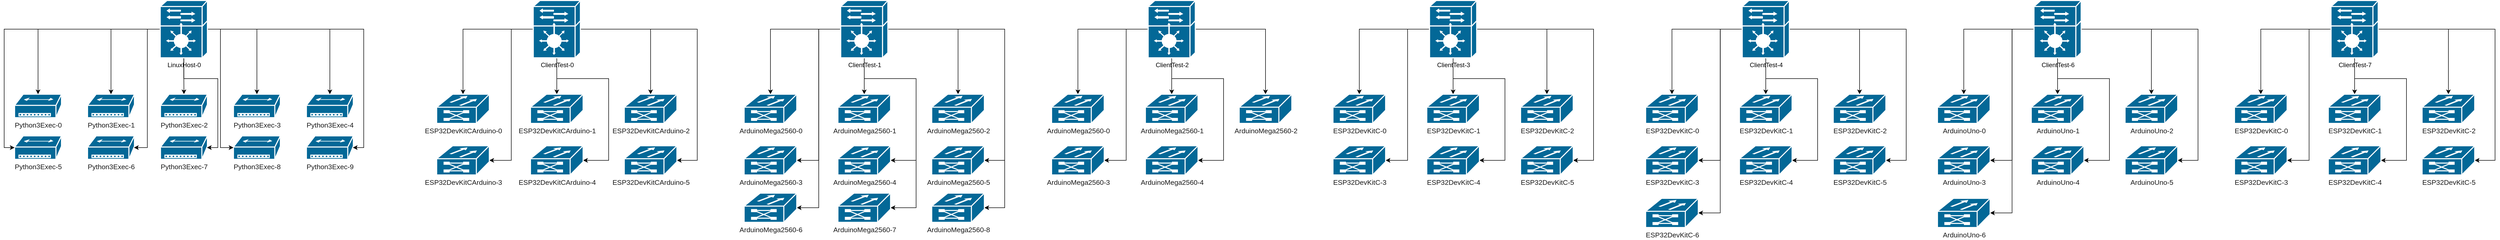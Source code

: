 <mxfile version="14.5.8" type="github">
  <diagram id="1W3HjO3jJwhMHzLndbBK">
    <mxGraphModel dx="1298" dy="713" grid="1" gridSize="10" guides="1" tooltips="1" connect="1" arrows="1" fold="1" page="1" pageScale="1" pageWidth="827" pageHeight="1169" math="0" shadow="0">
      <root>
        <mxCell id="0" />
        <mxCell id="1" parent="0" />
        <mxCell id="d2ImH5UCGWpv8bORTgFu-2" value="&lt;span style=&quot;color: rgb(25 , 25 , 25) ; font-size: 13.333px ; background-color: rgb(255 , 255 , 255)&quot;&gt;Python3Exec-0&lt;/span&gt;" style="shape=mxgraph.cisco.hubs_and_gateways.small_hub;html=1;pointerEvents=1;dashed=0;fillColor=#036897;strokeColor=#ffffff;strokeWidth=2;verticalLabelPosition=bottom;verticalAlign=top;align=center;outlineConnect=0;" vertex="1" parent="1">
          <mxGeometry x="60" y="430" width="90" height="45" as="geometry" />
        </mxCell>
        <mxCell id="d2ImH5UCGWpv8bORTgFu-3" value="&lt;span style=&quot;color: rgb(25 , 25 , 25) ; font-size: 13.333px ; background-color: rgb(255 , 255 , 255)&quot;&gt;Python3Exec-1&lt;/span&gt;" style="shape=mxgraph.cisco.hubs_and_gateways.small_hub;html=1;pointerEvents=1;dashed=0;fillColor=#036897;strokeColor=#ffffff;strokeWidth=2;verticalLabelPosition=bottom;verticalAlign=top;align=center;outlineConnect=0;" vertex="1" parent="1">
          <mxGeometry x="200" y="430" width="90" height="45" as="geometry" />
        </mxCell>
        <mxCell id="d2ImH5UCGWpv8bORTgFu-5" value="&lt;span style=&quot;color: rgb(25 , 25 , 25) ; font-size: 13.333px ; background-color: rgb(255 , 255 , 255)&quot;&gt;Python3Exec-3&lt;/span&gt;" style="shape=mxgraph.cisco.hubs_and_gateways.small_hub;html=1;pointerEvents=1;dashed=0;fillColor=#036897;strokeColor=#ffffff;strokeWidth=2;verticalLabelPosition=bottom;verticalAlign=top;align=center;outlineConnect=0;" vertex="1" parent="1">
          <mxGeometry x="480" y="430" width="90" height="45" as="geometry" />
        </mxCell>
        <mxCell id="d2ImH5UCGWpv8bORTgFu-6" value="&lt;span style=&quot;color: rgb(25 , 25 , 25) ; font-size: 13.333px ; background-color: rgb(255 , 255 , 255)&quot;&gt;Python3Exec-5&lt;/span&gt;" style="shape=mxgraph.cisco.hubs_and_gateways.small_hub;html=1;pointerEvents=1;dashed=0;fillColor=#036897;strokeColor=#ffffff;strokeWidth=2;verticalLabelPosition=bottom;verticalAlign=top;align=center;outlineConnect=0;" vertex="1" parent="1">
          <mxGeometry x="60" y="510" width="90" height="45" as="geometry" />
        </mxCell>
        <mxCell id="d2ImH5UCGWpv8bORTgFu-7" value="&lt;span style=&quot;color: rgb(25 , 25 , 25) ; font-size: 13.333px ; background-color: rgb(255 , 255 , 255)&quot;&gt;Python3Exec-6&lt;/span&gt;" style="shape=mxgraph.cisco.hubs_and_gateways.small_hub;html=1;pointerEvents=1;dashed=0;fillColor=#036897;strokeColor=#ffffff;strokeWidth=2;verticalLabelPosition=bottom;verticalAlign=top;align=center;outlineConnect=0;" vertex="1" parent="1">
          <mxGeometry x="200" y="510" width="90" height="45" as="geometry" />
        </mxCell>
        <mxCell id="d2ImH5UCGWpv8bORTgFu-8" value="&lt;span style=&quot;color: rgb(25 , 25 , 25) ; font-size: 13.333px ; background-color: rgb(255 , 255 , 255)&quot;&gt;Python3Exec-7&lt;/span&gt;" style="shape=mxgraph.cisco.hubs_and_gateways.small_hub;html=1;pointerEvents=1;dashed=0;fillColor=#036897;strokeColor=#ffffff;strokeWidth=2;verticalLabelPosition=bottom;verticalAlign=top;align=center;outlineConnect=0;" vertex="1" parent="1">
          <mxGeometry x="340" y="510" width="90" height="45" as="geometry" />
        </mxCell>
        <mxCell id="d2ImH5UCGWpv8bORTgFu-9" value="&lt;span style=&quot;color: rgb(25 , 25 , 25) ; font-size: 13.333px ; background-color: rgb(255 , 255 , 255)&quot;&gt;Python3Exec-8&lt;/span&gt;" style="shape=mxgraph.cisco.hubs_and_gateways.small_hub;html=1;pointerEvents=1;dashed=0;fillColor=#036897;strokeColor=#ffffff;strokeWidth=2;verticalLabelPosition=bottom;verticalAlign=top;align=center;outlineConnect=0;" vertex="1" parent="1">
          <mxGeometry x="480" y="510" width="90" height="45" as="geometry" />
        </mxCell>
        <mxCell id="d2ImH5UCGWpv8bORTgFu-10" value="&lt;span style=&quot;color: rgb(25 , 25 , 25) ; font-size: 13.333px ; background-color: rgb(255 , 255 , 255)&quot;&gt;Python3Exec-4&lt;/span&gt;" style="shape=mxgraph.cisco.hubs_and_gateways.small_hub;html=1;pointerEvents=1;dashed=0;fillColor=#036897;strokeColor=#ffffff;strokeWidth=2;verticalLabelPosition=bottom;verticalAlign=top;align=center;outlineConnect=0;" vertex="1" parent="1">
          <mxGeometry x="620" y="430" width="90" height="45" as="geometry" />
        </mxCell>
        <mxCell id="d2ImH5UCGWpv8bORTgFu-11" value="&lt;span style=&quot;color: rgb(25 , 25 , 25) ; font-size: 13.333px ; background-color: rgb(255 , 255 , 255)&quot;&gt;Python3Exec-9&lt;/span&gt;" style="shape=mxgraph.cisco.hubs_and_gateways.small_hub;html=1;pointerEvents=1;dashed=0;fillColor=#036897;strokeColor=#ffffff;strokeWidth=2;verticalLabelPosition=bottom;verticalAlign=top;align=center;outlineConnect=0;" vertex="1" parent="1">
          <mxGeometry x="620" y="510" width="90" height="45" as="geometry" />
        </mxCell>
        <mxCell id="d2ImH5UCGWpv8bORTgFu-14" style="edgeStyle=orthogonalEdgeStyle;rounded=0;orthogonalLoop=1;jettySize=auto;html=1;" edge="1" parent="1" source="d2ImH5UCGWpv8bORTgFu-12" target="d2ImH5UCGWpv8bORTgFu-5">
          <mxGeometry relative="1" as="geometry" />
        </mxCell>
        <mxCell id="d2ImH5UCGWpv8bORTgFu-15" style="edgeStyle=orthogonalEdgeStyle;rounded=0;orthogonalLoop=1;jettySize=auto;html=1;" edge="1" parent="1" source="d2ImH5UCGWpv8bORTgFu-12" target="d2ImH5UCGWpv8bORTgFu-10">
          <mxGeometry relative="1" as="geometry" />
        </mxCell>
        <mxCell id="d2ImH5UCGWpv8bORTgFu-16" style="edgeStyle=orthogonalEdgeStyle;rounded=0;orthogonalLoop=1;jettySize=auto;html=1;" edge="1" parent="1" source="d2ImH5UCGWpv8bORTgFu-12" target="d2ImH5UCGWpv8bORTgFu-3">
          <mxGeometry relative="1" as="geometry" />
        </mxCell>
        <mxCell id="d2ImH5UCGWpv8bORTgFu-17" style="edgeStyle=orthogonalEdgeStyle;rounded=0;orthogonalLoop=1;jettySize=auto;html=1;" edge="1" parent="1" source="d2ImH5UCGWpv8bORTgFu-12" target="d2ImH5UCGWpv8bORTgFu-2">
          <mxGeometry relative="1" as="geometry" />
        </mxCell>
        <mxCell id="d2ImH5UCGWpv8bORTgFu-24" style="edgeStyle=orthogonalEdgeStyle;rounded=0;orthogonalLoop=1;jettySize=auto;html=1;exitX=0;exitY=0.5;exitDx=0;exitDy=0;exitPerimeter=0;entryX=0;entryY=0.5;entryDx=0;entryDy=0;entryPerimeter=0;" edge="1" parent="1" source="d2ImH5UCGWpv8bORTgFu-12" target="d2ImH5UCGWpv8bORTgFu-6">
          <mxGeometry relative="1" as="geometry" />
        </mxCell>
        <mxCell id="d2ImH5UCGWpv8bORTgFu-27" style="edgeStyle=orthogonalEdgeStyle;rounded=0;orthogonalLoop=1;jettySize=auto;html=1;entryX=0.99;entryY=0.5;entryDx=0;entryDy=0;entryPerimeter=0;" edge="1" parent="1" source="d2ImH5UCGWpv8bORTgFu-12" target="d2ImH5UCGWpv8bORTgFu-11">
          <mxGeometry relative="1" as="geometry" />
        </mxCell>
        <mxCell id="d2ImH5UCGWpv8bORTgFu-28" style="edgeStyle=orthogonalEdgeStyle;rounded=0;orthogonalLoop=1;jettySize=auto;html=1;entryX=0.99;entryY=0.5;entryDx=0;entryDy=0;entryPerimeter=0;" edge="1" parent="1" source="d2ImH5UCGWpv8bORTgFu-12" target="d2ImH5UCGWpv8bORTgFu-7">
          <mxGeometry relative="1" as="geometry" />
        </mxCell>
        <mxCell id="d2ImH5UCGWpv8bORTgFu-31" style="edgeStyle=orthogonalEdgeStyle;rounded=0;orthogonalLoop=1;jettySize=auto;html=1;entryX=0;entryY=0.5;entryDx=0;entryDy=0;entryPerimeter=0;" edge="1" parent="1" source="d2ImH5UCGWpv8bORTgFu-12" target="d2ImH5UCGWpv8bORTgFu-9">
          <mxGeometry relative="1" as="geometry" />
        </mxCell>
        <mxCell id="d2ImH5UCGWpv8bORTgFu-65" style="edgeStyle=orthogonalEdgeStyle;rounded=0;orthogonalLoop=1;jettySize=auto;html=1;entryX=0.99;entryY=0.5;entryDx=0;entryDy=0;entryPerimeter=0;" edge="1" parent="1" source="d2ImH5UCGWpv8bORTgFu-12" target="d2ImH5UCGWpv8bORTgFu-8">
          <mxGeometry relative="1" as="geometry">
            <Array as="points">
              <mxPoint x="385" y="400" />
              <mxPoint x="450" y="400" />
              <mxPoint x="450" y="533" />
            </Array>
          </mxGeometry>
        </mxCell>
        <mxCell id="d2ImH5UCGWpv8bORTgFu-66" style="edgeStyle=orthogonalEdgeStyle;rounded=0;orthogonalLoop=1;jettySize=auto;html=1;entryX=0.5;entryY=0;entryDx=0;entryDy=0;entryPerimeter=0;" edge="1" parent="1" source="d2ImH5UCGWpv8bORTgFu-12" target="d2ImH5UCGWpv8bORTgFu-4">
          <mxGeometry relative="1" as="geometry" />
        </mxCell>
        <mxCell id="d2ImH5UCGWpv8bORTgFu-12" value="LinuxHost-0" style="shape=mxgraph.cisco.controllers_and_modules.service_module;html=1;pointerEvents=1;dashed=0;fillColor=#036897;strokeColor=#ffffff;strokeWidth=2;verticalLabelPosition=bottom;verticalAlign=top;align=center;outlineConnect=0;" vertex="1" parent="1">
          <mxGeometry x="339.5" y="250" width="90.5" height="110" as="geometry" />
        </mxCell>
        <mxCell id="d2ImH5UCGWpv8bORTgFu-4" value="&lt;span style=&quot;color: rgb(25 , 25 , 25) ; font-size: 13.333px ; background-color: rgb(255 , 255 , 255)&quot;&gt;Python3Exec-2&lt;/span&gt;" style="shape=mxgraph.cisco.hubs_and_gateways.small_hub;html=1;pointerEvents=1;dashed=0;fillColor=#036897;strokeColor=#ffffff;strokeWidth=2;verticalLabelPosition=bottom;verticalAlign=top;align=center;outlineConnect=0;" vertex="1" parent="1">
          <mxGeometry x="340" y="430" width="90" height="45" as="geometry" />
        </mxCell>
        <mxCell id="d2ImH5UCGWpv8bORTgFu-54" style="edgeStyle=orthogonalEdgeStyle;rounded=0;orthogonalLoop=1;jettySize=auto;html=1;" edge="1" parent="1" source="d2ImH5UCGWpv8bORTgFu-45" target="d2ImH5UCGWpv8bORTgFu-53">
          <mxGeometry relative="1" as="geometry" />
        </mxCell>
        <mxCell id="d2ImH5UCGWpv8bORTgFu-60" style="edgeStyle=orthogonalEdgeStyle;rounded=0;orthogonalLoop=1;jettySize=auto;html=1;exitX=0.5;exitY=1;exitDx=0;exitDy=0;exitPerimeter=0;entryX=0.5;entryY=0;entryDx=0;entryDy=0;entryPerimeter=0;" edge="1" parent="1" source="d2ImH5UCGWpv8bORTgFu-45" target="d2ImH5UCGWpv8bORTgFu-55">
          <mxGeometry relative="1" as="geometry" />
        </mxCell>
        <mxCell id="d2ImH5UCGWpv8bORTgFu-61" style="edgeStyle=orthogonalEdgeStyle;rounded=0;orthogonalLoop=1;jettySize=auto;html=1;exitX=1;exitY=0.5;exitDx=0;exitDy=0;exitPerimeter=0;" edge="1" parent="1" source="d2ImH5UCGWpv8bORTgFu-45" target="d2ImH5UCGWpv8bORTgFu-56">
          <mxGeometry relative="1" as="geometry" />
        </mxCell>
        <mxCell id="d2ImH5UCGWpv8bORTgFu-62" style="edgeStyle=orthogonalEdgeStyle;rounded=0;orthogonalLoop=1;jettySize=auto;html=1;exitX=0;exitY=0.5;exitDx=0;exitDy=0;exitPerimeter=0;entryX=1;entryY=0.5;entryDx=0;entryDy=0;entryPerimeter=0;" edge="1" parent="1" source="d2ImH5UCGWpv8bORTgFu-45" target="d2ImH5UCGWpv8bORTgFu-57">
          <mxGeometry relative="1" as="geometry" />
        </mxCell>
        <mxCell id="d2ImH5UCGWpv8bORTgFu-63" style="edgeStyle=orthogonalEdgeStyle;rounded=0;orthogonalLoop=1;jettySize=auto;html=1;exitX=0.5;exitY=1;exitDx=0;exitDy=0;exitPerimeter=0;entryX=1;entryY=0.5;entryDx=0;entryDy=0;entryPerimeter=0;" edge="1" parent="1" source="d2ImH5UCGWpv8bORTgFu-45" target="d2ImH5UCGWpv8bORTgFu-58">
          <mxGeometry relative="1" as="geometry">
            <Array as="points">
              <mxPoint x="1101" y="400" />
              <mxPoint x="1200" y="400" />
              <mxPoint x="1200" y="557" />
            </Array>
          </mxGeometry>
        </mxCell>
        <mxCell id="d2ImH5UCGWpv8bORTgFu-64" style="edgeStyle=orthogonalEdgeStyle;rounded=0;orthogonalLoop=1;jettySize=auto;html=1;entryX=1;entryY=0.5;entryDx=0;entryDy=0;entryPerimeter=0;" edge="1" parent="1" source="d2ImH5UCGWpv8bORTgFu-45" target="d2ImH5UCGWpv8bORTgFu-59">
          <mxGeometry relative="1" as="geometry">
            <Array as="points">
              <mxPoint x="1370" y="305" />
              <mxPoint x="1370" y="557" />
            </Array>
          </mxGeometry>
        </mxCell>
        <mxCell id="d2ImH5UCGWpv8bORTgFu-45" value="ClientTest-0" style="shape=mxgraph.cisco.controllers_and_modules.service_module;html=1;pointerEvents=1;dashed=0;fillColor=#036897;strokeColor=#ffffff;strokeWidth=2;verticalLabelPosition=bottom;verticalAlign=top;align=center;outlineConnect=0;" vertex="1" parent="1">
          <mxGeometry x="1055.25" y="250" width="90.5" height="110" as="geometry" />
        </mxCell>
        <mxCell id="d2ImH5UCGWpv8bORTgFu-53" value="&lt;meta charset=&quot;utf-8&quot;&gt;&lt;span style=&quot;color: rgb(25, 25, 25); font-family: helvetica; font-size: 13.333px; font-style: normal; font-weight: 400; letter-spacing: normal; text-align: center; text-indent: 0px; text-transform: none; word-spacing: 0px; background-color: rgb(255, 255, 255); display: inline; float: none;&quot;&gt;ESP32DevKitCArduino-0&lt;/span&gt;" style="shape=mxgraph.cisco.misc.iptc;html=1;pointerEvents=1;dashed=0;fillColor=#036897;strokeColor=#ffffff;strokeWidth=2;verticalLabelPosition=bottom;verticalAlign=top;align=center;outlineConnect=0;" vertex="1" parent="1">
          <mxGeometry x="870" y="430" width="101" height="56" as="geometry" />
        </mxCell>
        <mxCell id="d2ImH5UCGWpv8bORTgFu-55" value="&lt;span style=&quot;color: rgb(25 , 25 , 25) ; font-family: &amp;#34;helvetica&amp;#34; ; font-size: 13.333px ; font-style: normal ; font-weight: 400 ; letter-spacing: normal ; text-align: center ; text-indent: 0px ; text-transform: none ; word-spacing: 0px ; background-color: rgb(255 , 255 , 255) ; display: inline ; float: none&quot;&gt;ESP32DevKitCArduino-1&lt;/span&gt;" style="shape=mxgraph.cisco.misc.iptc;html=1;pointerEvents=1;dashed=0;fillColor=#036897;strokeColor=#ffffff;strokeWidth=2;verticalLabelPosition=bottom;verticalAlign=top;align=center;outlineConnect=0;" vertex="1" parent="1">
          <mxGeometry x="1050" y="430" width="101" height="56" as="geometry" />
        </mxCell>
        <mxCell id="d2ImH5UCGWpv8bORTgFu-56" value="&lt;span style=&quot;color: rgb(25 , 25 , 25) ; font-family: &amp;#34;helvetica&amp;#34; ; font-size: 13.333px ; font-style: normal ; font-weight: 400 ; letter-spacing: normal ; text-align: center ; text-indent: 0px ; text-transform: none ; word-spacing: 0px ; background-color: rgb(255 , 255 , 255) ; display: inline ; float: none&quot;&gt;ESP32DevKitCArduino-2&lt;/span&gt;" style="shape=mxgraph.cisco.misc.iptc;html=1;pointerEvents=1;dashed=0;fillColor=#036897;strokeColor=#ffffff;strokeWidth=2;verticalLabelPosition=bottom;verticalAlign=top;align=center;outlineConnect=0;" vertex="1" parent="1">
          <mxGeometry x="1230" y="430" width="101" height="56" as="geometry" />
        </mxCell>
        <mxCell id="d2ImH5UCGWpv8bORTgFu-57" value="&lt;span style=&quot;color: rgb(25 , 25 , 25) ; font-family: &amp;#34;helvetica&amp;#34; ; font-size: 13.333px ; font-style: normal ; font-weight: 400 ; letter-spacing: normal ; text-align: center ; text-indent: 0px ; text-transform: none ; word-spacing: 0px ; background-color: rgb(255 , 255 , 255) ; display: inline ; float: none&quot;&gt;ESP32DevKitCArduino-3&lt;br&gt;&lt;/span&gt;" style="shape=mxgraph.cisco.misc.iptc;html=1;pointerEvents=1;dashed=0;fillColor=#036897;strokeColor=#ffffff;strokeWidth=2;verticalLabelPosition=bottom;verticalAlign=top;align=center;outlineConnect=0;" vertex="1" parent="1">
          <mxGeometry x="870" y="529" width="101" height="56" as="geometry" />
        </mxCell>
        <mxCell id="d2ImH5UCGWpv8bORTgFu-58" value="&lt;span style=&quot;color: rgb(25 , 25 , 25) ; font-family: &amp;#34;helvetica&amp;#34; ; font-size: 13.333px ; font-style: normal ; font-weight: 400 ; letter-spacing: normal ; text-align: center ; text-indent: 0px ; text-transform: none ; word-spacing: 0px ; background-color: rgb(255 , 255 , 255) ; display: inline ; float: none&quot;&gt;ESP32DevKitCArduino-4&lt;br&gt;&lt;/span&gt;" style="shape=mxgraph.cisco.misc.iptc;html=1;pointerEvents=1;dashed=0;fillColor=#036897;strokeColor=#ffffff;strokeWidth=2;verticalLabelPosition=bottom;verticalAlign=top;align=center;outlineConnect=0;" vertex="1" parent="1">
          <mxGeometry x="1050" y="529" width="101" height="56" as="geometry" />
        </mxCell>
        <mxCell id="d2ImH5UCGWpv8bORTgFu-59" value="&lt;span style=&quot;color: rgb(25 , 25 , 25) ; font-family: &amp;#34;helvetica&amp;#34; ; font-size: 13.333px ; font-style: normal ; font-weight: 400 ; letter-spacing: normal ; text-align: center ; text-indent: 0px ; text-transform: none ; word-spacing: 0px ; background-color: rgb(255 , 255 , 255) ; display: inline ; float: none&quot;&gt;ESP32DevKitCArduino-5&lt;br&gt;&lt;/span&gt;" style="shape=mxgraph.cisco.misc.iptc;html=1;pointerEvents=1;dashed=0;fillColor=#036897;strokeColor=#ffffff;strokeWidth=2;verticalLabelPosition=bottom;verticalAlign=top;align=center;outlineConnect=0;" vertex="1" parent="1">
          <mxGeometry x="1230" y="529" width="101" height="56" as="geometry" />
        </mxCell>
        <mxCell id="d2ImH5UCGWpv8bORTgFu-80" style="edgeStyle=orthogonalEdgeStyle;rounded=0;orthogonalLoop=1;jettySize=auto;html=1;" edge="1" parent="1" source="d2ImH5UCGWpv8bORTgFu-86" target="d2ImH5UCGWpv8bORTgFu-87">
          <mxGeometry relative="1" as="geometry" />
        </mxCell>
        <mxCell id="d2ImH5UCGWpv8bORTgFu-81" style="edgeStyle=orthogonalEdgeStyle;rounded=0;orthogonalLoop=1;jettySize=auto;html=1;exitX=0.5;exitY=1;exitDx=0;exitDy=0;exitPerimeter=0;entryX=0.5;entryY=0;entryDx=0;entryDy=0;entryPerimeter=0;" edge="1" parent="1" source="d2ImH5UCGWpv8bORTgFu-86" target="d2ImH5UCGWpv8bORTgFu-88">
          <mxGeometry relative="1" as="geometry" />
        </mxCell>
        <mxCell id="d2ImH5UCGWpv8bORTgFu-82" style="edgeStyle=orthogonalEdgeStyle;rounded=0;orthogonalLoop=1;jettySize=auto;html=1;exitX=1;exitY=0.5;exitDx=0;exitDy=0;exitPerimeter=0;" edge="1" parent="1" source="d2ImH5UCGWpv8bORTgFu-86" target="d2ImH5UCGWpv8bORTgFu-89">
          <mxGeometry relative="1" as="geometry" />
        </mxCell>
        <mxCell id="d2ImH5UCGWpv8bORTgFu-83" style="edgeStyle=orthogonalEdgeStyle;rounded=0;orthogonalLoop=1;jettySize=auto;html=1;exitX=0;exitY=0.5;exitDx=0;exitDy=0;exitPerimeter=0;entryX=1;entryY=0.5;entryDx=0;entryDy=0;entryPerimeter=0;" edge="1" parent="1" source="d2ImH5UCGWpv8bORTgFu-86" target="d2ImH5UCGWpv8bORTgFu-90">
          <mxGeometry relative="1" as="geometry" />
        </mxCell>
        <mxCell id="d2ImH5UCGWpv8bORTgFu-84" style="edgeStyle=orthogonalEdgeStyle;rounded=0;orthogonalLoop=1;jettySize=auto;html=1;exitX=0.5;exitY=1;exitDx=0;exitDy=0;exitPerimeter=0;entryX=1;entryY=0.5;entryDx=0;entryDy=0;entryPerimeter=0;" edge="1" parent="1" source="d2ImH5UCGWpv8bORTgFu-86" target="d2ImH5UCGWpv8bORTgFu-91">
          <mxGeometry relative="1" as="geometry">
            <Array as="points">
              <mxPoint x="1691" y="400" />
              <mxPoint x="1790" y="400" />
              <mxPoint x="1790" y="557" />
            </Array>
          </mxGeometry>
        </mxCell>
        <mxCell id="d2ImH5UCGWpv8bORTgFu-85" style="edgeStyle=orthogonalEdgeStyle;rounded=0;orthogonalLoop=1;jettySize=auto;html=1;entryX=1;entryY=0.5;entryDx=0;entryDy=0;entryPerimeter=0;" edge="1" parent="1" source="d2ImH5UCGWpv8bORTgFu-86" target="d2ImH5UCGWpv8bORTgFu-92">
          <mxGeometry relative="1" as="geometry">
            <Array as="points">
              <mxPoint x="1960" y="305" />
              <mxPoint x="1960" y="557" />
            </Array>
          </mxGeometry>
        </mxCell>
        <mxCell id="d2ImH5UCGWpv8bORTgFu-97" style="edgeStyle=orthogonalEdgeStyle;rounded=0;orthogonalLoop=1;jettySize=auto;html=1;entryX=1;entryY=0.5;entryDx=0;entryDy=0;entryPerimeter=0;" edge="1" parent="1" source="d2ImH5UCGWpv8bORTgFu-86" target="d2ImH5UCGWpv8bORTgFu-96">
          <mxGeometry relative="1" as="geometry">
            <Array as="points">
              <mxPoint x="1960" y="305" />
              <mxPoint x="1960" y="648" />
            </Array>
          </mxGeometry>
        </mxCell>
        <mxCell id="d2ImH5UCGWpv8bORTgFu-98" style="edgeStyle=orthogonalEdgeStyle;rounded=0;orthogonalLoop=1;jettySize=auto;html=1;entryX=1;entryY=0.5;entryDx=0;entryDy=0;entryPerimeter=0;" edge="1" parent="1" source="d2ImH5UCGWpv8bORTgFu-86" target="d2ImH5UCGWpv8bORTgFu-94">
          <mxGeometry relative="1" as="geometry" />
        </mxCell>
        <mxCell id="d2ImH5UCGWpv8bORTgFu-100" style="edgeStyle=orthogonalEdgeStyle;rounded=0;orthogonalLoop=1;jettySize=auto;html=1;entryX=1;entryY=0.5;entryDx=0;entryDy=0;entryPerimeter=0;" edge="1" parent="1" source="d2ImH5UCGWpv8bORTgFu-86" target="d2ImH5UCGWpv8bORTgFu-95">
          <mxGeometry relative="1" as="geometry">
            <Array as="points">
              <mxPoint x="1691" y="400" />
              <mxPoint x="1790" y="400" />
              <mxPoint x="1790" y="648" />
            </Array>
          </mxGeometry>
        </mxCell>
        <mxCell id="d2ImH5UCGWpv8bORTgFu-86" value="ClientTest-1" style="shape=mxgraph.cisco.controllers_and_modules.service_module;html=1;pointerEvents=1;dashed=0;fillColor=#036897;strokeColor=#ffffff;strokeWidth=2;verticalLabelPosition=bottom;verticalAlign=top;align=center;outlineConnect=0;" vertex="1" parent="1">
          <mxGeometry x="1645.25" y="250" width="90.5" height="110" as="geometry" />
        </mxCell>
        <mxCell id="d2ImH5UCGWpv8bORTgFu-87" value="&lt;span style=&quot;color: rgb(25 , 25 , 25) ; font-size: 13.333px ; background-color: rgb(255 , 255 , 255)&quot;&gt;ArduinoMega2560-0&lt;/span&gt;" style="shape=mxgraph.cisco.misc.iptc;html=1;pointerEvents=1;dashed=0;fillColor=#036897;strokeColor=#ffffff;strokeWidth=2;verticalLabelPosition=bottom;verticalAlign=top;align=center;outlineConnect=0;" vertex="1" parent="1">
          <mxGeometry x="1460" y="430" width="101" height="56" as="geometry" />
        </mxCell>
        <mxCell id="d2ImH5UCGWpv8bORTgFu-88" value="&lt;span style=&quot;color: rgb(25 , 25 , 25) ; font-size: 13.333px ; background-color: rgb(255 , 255 , 255)&quot;&gt;ArduinoMega2560-1&lt;/span&gt;" style="shape=mxgraph.cisco.misc.iptc;html=1;pointerEvents=1;dashed=0;fillColor=#036897;strokeColor=#ffffff;strokeWidth=2;verticalLabelPosition=bottom;verticalAlign=top;align=center;outlineConnect=0;" vertex="1" parent="1">
          <mxGeometry x="1640" y="430" width="101" height="56" as="geometry" />
        </mxCell>
        <mxCell id="d2ImH5UCGWpv8bORTgFu-89" value="&lt;span style=&quot;color: rgb(25 , 25 , 25) ; font-size: 13.333px ; background-color: rgb(255 , 255 , 255)&quot;&gt;ArduinoMega2560-2&lt;/span&gt;" style="shape=mxgraph.cisco.misc.iptc;html=1;pointerEvents=1;dashed=0;fillColor=#036897;strokeColor=#ffffff;strokeWidth=2;verticalLabelPosition=bottom;verticalAlign=top;align=center;outlineConnect=0;" vertex="1" parent="1">
          <mxGeometry x="1820" y="430" width="101" height="56" as="geometry" />
        </mxCell>
        <mxCell id="d2ImH5UCGWpv8bORTgFu-90" value="&lt;span style=&quot;color: rgb(25 , 25 , 25) ; font-family: &amp;#34;helvetica&amp;#34; ; font-size: 13.333px ; font-style: normal ; font-weight: 400 ; letter-spacing: normal ; text-align: center ; text-indent: 0px ; text-transform: none ; word-spacing: 0px ; background-color: rgb(255 , 255 , 255) ; display: inline ; float: none&quot;&gt;&lt;span style=&quot;font-size: 13.333px&quot;&gt;ArduinoMega2560-3&lt;/span&gt;&lt;br&gt;&lt;/span&gt;" style="shape=mxgraph.cisco.misc.iptc;html=1;pointerEvents=1;dashed=0;fillColor=#036897;strokeColor=#ffffff;strokeWidth=2;verticalLabelPosition=bottom;verticalAlign=top;align=center;outlineConnect=0;" vertex="1" parent="1">
          <mxGeometry x="1460" y="529" width="101" height="56" as="geometry" />
        </mxCell>
        <mxCell id="d2ImH5UCGWpv8bORTgFu-91" value="&lt;span style=&quot;color: rgb(25 , 25 , 25) ; font-family: &amp;#34;helvetica&amp;#34; ; font-size: 13.333px ; font-style: normal ; font-weight: 400 ; letter-spacing: normal ; text-align: center ; text-indent: 0px ; text-transform: none ; word-spacing: 0px ; background-color: rgb(255 , 255 , 255) ; display: inline ; float: none&quot;&gt;&lt;span style=&quot;font-size: 13.333px&quot;&gt;ArduinoMega2560-4&lt;/span&gt;&lt;br&gt;&lt;/span&gt;" style="shape=mxgraph.cisco.misc.iptc;html=1;pointerEvents=1;dashed=0;fillColor=#036897;strokeColor=#ffffff;strokeWidth=2;verticalLabelPosition=bottom;verticalAlign=top;align=center;outlineConnect=0;" vertex="1" parent="1">
          <mxGeometry x="1640" y="529" width="101" height="56" as="geometry" />
        </mxCell>
        <mxCell id="d2ImH5UCGWpv8bORTgFu-92" value="&lt;span style=&quot;color: rgb(25 , 25 , 25) ; font-family: &amp;#34;helvetica&amp;#34; ; font-size: 13.333px ; font-style: normal ; font-weight: 400 ; letter-spacing: normal ; text-align: center ; text-indent: 0px ; text-transform: none ; word-spacing: 0px ; background-color: rgb(255 , 255 , 255) ; display: inline ; float: none&quot;&gt;&lt;span style=&quot;font-size: 13.333px&quot;&gt;ArduinoMega2560-5&lt;/span&gt;&lt;br&gt;&lt;/span&gt;" style="shape=mxgraph.cisco.misc.iptc;html=1;pointerEvents=1;dashed=0;fillColor=#036897;strokeColor=#ffffff;strokeWidth=2;verticalLabelPosition=bottom;verticalAlign=top;align=center;outlineConnect=0;" vertex="1" parent="1">
          <mxGeometry x="1820" y="529" width="101" height="56" as="geometry" />
        </mxCell>
        <mxCell id="d2ImH5UCGWpv8bORTgFu-94" value="&lt;span style=&quot;color: rgb(25 , 25 , 25) ; font-family: &amp;#34;helvetica&amp;#34; ; font-size: 13.333px ; font-style: normal ; font-weight: 400 ; letter-spacing: normal ; text-align: center ; text-indent: 0px ; text-transform: none ; word-spacing: 0px ; background-color: rgb(255 , 255 , 255) ; display: inline ; float: none&quot;&gt;&lt;span style=&quot;font-size: 13.333px&quot;&gt;ArduinoMega2560-6&lt;/span&gt;&lt;br&gt;&lt;/span&gt;" style="shape=mxgraph.cisco.misc.iptc;html=1;pointerEvents=1;dashed=0;fillColor=#036897;strokeColor=#ffffff;strokeWidth=2;verticalLabelPosition=bottom;verticalAlign=top;align=center;outlineConnect=0;" vertex="1" parent="1">
          <mxGeometry x="1460" y="620" width="101" height="56" as="geometry" />
        </mxCell>
        <mxCell id="d2ImH5UCGWpv8bORTgFu-95" value="&lt;span style=&quot;color: rgb(25 , 25 , 25) ; font-family: &amp;#34;helvetica&amp;#34; ; font-size: 13.333px ; font-style: normal ; font-weight: 400 ; letter-spacing: normal ; text-align: center ; text-indent: 0px ; text-transform: none ; word-spacing: 0px ; background-color: rgb(255 , 255 , 255) ; display: inline ; float: none&quot;&gt;&lt;span style=&quot;font-size: 13.333px&quot;&gt;ArduinoMega2560-7&lt;/span&gt;&lt;br&gt;&lt;/span&gt;" style="shape=mxgraph.cisco.misc.iptc;html=1;pointerEvents=1;dashed=0;fillColor=#036897;strokeColor=#ffffff;strokeWidth=2;verticalLabelPosition=bottom;verticalAlign=top;align=center;outlineConnect=0;" vertex="1" parent="1">
          <mxGeometry x="1640" y="620" width="101" height="56" as="geometry" />
        </mxCell>
        <mxCell id="d2ImH5UCGWpv8bORTgFu-96" value="&lt;span style=&quot;color: rgb(25 , 25 , 25) ; font-family: &amp;#34;helvetica&amp;#34; ; font-size: 13.333px ; font-style: normal ; font-weight: 400 ; letter-spacing: normal ; text-align: center ; text-indent: 0px ; text-transform: none ; word-spacing: 0px ; background-color: rgb(255 , 255 , 255) ; display: inline ; float: none&quot;&gt;&lt;span style=&quot;font-size: 13.333px&quot;&gt;ArduinoMega2560-8&lt;/span&gt;&lt;br&gt;&lt;/span&gt;" style="shape=mxgraph.cisco.misc.iptc;html=1;pointerEvents=1;dashed=0;fillColor=#036897;strokeColor=#ffffff;strokeWidth=2;verticalLabelPosition=bottom;verticalAlign=top;align=center;outlineConnect=0;" vertex="1" parent="1">
          <mxGeometry x="1820" y="620" width="101" height="56" as="geometry" />
        </mxCell>
        <mxCell id="d2ImH5UCGWpv8bORTgFu-101" style="edgeStyle=orthogonalEdgeStyle;rounded=0;orthogonalLoop=1;jettySize=auto;html=1;" edge="1" parent="1" source="d2ImH5UCGWpv8bORTgFu-110" target="d2ImH5UCGWpv8bORTgFu-111">
          <mxGeometry relative="1" as="geometry" />
        </mxCell>
        <mxCell id="d2ImH5UCGWpv8bORTgFu-102" style="edgeStyle=orthogonalEdgeStyle;rounded=0;orthogonalLoop=1;jettySize=auto;html=1;exitX=0.5;exitY=1;exitDx=0;exitDy=0;exitPerimeter=0;entryX=0.5;entryY=0;entryDx=0;entryDy=0;entryPerimeter=0;" edge="1" parent="1" source="d2ImH5UCGWpv8bORTgFu-110" target="d2ImH5UCGWpv8bORTgFu-112">
          <mxGeometry relative="1" as="geometry" />
        </mxCell>
        <mxCell id="d2ImH5UCGWpv8bORTgFu-103" style="edgeStyle=orthogonalEdgeStyle;rounded=0;orthogonalLoop=1;jettySize=auto;html=1;exitX=1;exitY=0.5;exitDx=0;exitDy=0;exitPerimeter=0;" edge="1" parent="1" source="d2ImH5UCGWpv8bORTgFu-110" target="d2ImH5UCGWpv8bORTgFu-113">
          <mxGeometry relative="1" as="geometry" />
        </mxCell>
        <mxCell id="d2ImH5UCGWpv8bORTgFu-104" style="edgeStyle=orthogonalEdgeStyle;rounded=0;orthogonalLoop=1;jettySize=auto;html=1;exitX=0;exitY=0.5;exitDx=0;exitDy=0;exitPerimeter=0;entryX=1;entryY=0.5;entryDx=0;entryDy=0;entryPerimeter=0;" edge="1" parent="1" source="d2ImH5UCGWpv8bORTgFu-110" target="d2ImH5UCGWpv8bORTgFu-114">
          <mxGeometry relative="1" as="geometry" />
        </mxCell>
        <mxCell id="d2ImH5UCGWpv8bORTgFu-105" style="edgeStyle=orthogonalEdgeStyle;rounded=0;orthogonalLoop=1;jettySize=auto;html=1;exitX=0.5;exitY=1;exitDx=0;exitDy=0;exitPerimeter=0;entryX=1;entryY=0.5;entryDx=0;entryDy=0;entryPerimeter=0;" edge="1" parent="1" source="d2ImH5UCGWpv8bORTgFu-110" target="d2ImH5UCGWpv8bORTgFu-115">
          <mxGeometry relative="1" as="geometry">
            <Array as="points">
              <mxPoint x="2281" y="400" />
              <mxPoint x="2380" y="400" />
              <mxPoint x="2380" y="557" />
            </Array>
          </mxGeometry>
        </mxCell>
        <mxCell id="d2ImH5UCGWpv8bORTgFu-110" value="ClientTest-2" style="shape=mxgraph.cisco.controllers_and_modules.service_module;html=1;pointerEvents=1;dashed=0;fillColor=#036897;strokeColor=#ffffff;strokeWidth=2;verticalLabelPosition=bottom;verticalAlign=top;align=center;outlineConnect=0;" vertex="1" parent="1">
          <mxGeometry x="2235.25" y="250" width="90.5" height="110" as="geometry" />
        </mxCell>
        <mxCell id="d2ImH5UCGWpv8bORTgFu-111" value="&lt;span style=&quot;color: rgb(25 , 25 , 25) ; font-size: 13.333px ; background-color: rgb(255 , 255 , 255)&quot;&gt;ArduinoMega2560-0&lt;/span&gt;" style="shape=mxgraph.cisco.misc.iptc;html=1;pointerEvents=1;dashed=0;fillColor=#036897;strokeColor=#ffffff;strokeWidth=2;verticalLabelPosition=bottom;verticalAlign=top;align=center;outlineConnect=0;" vertex="1" parent="1">
          <mxGeometry x="2050" y="430" width="101" height="56" as="geometry" />
        </mxCell>
        <mxCell id="d2ImH5UCGWpv8bORTgFu-112" value="&lt;span style=&quot;color: rgb(25 , 25 , 25) ; font-size: 13.333px ; background-color: rgb(255 , 255 , 255)&quot;&gt;ArduinoMega2560-1&lt;/span&gt;" style="shape=mxgraph.cisco.misc.iptc;html=1;pointerEvents=1;dashed=0;fillColor=#036897;strokeColor=#ffffff;strokeWidth=2;verticalLabelPosition=bottom;verticalAlign=top;align=center;outlineConnect=0;" vertex="1" parent="1">
          <mxGeometry x="2230" y="430" width="101" height="56" as="geometry" />
        </mxCell>
        <mxCell id="d2ImH5UCGWpv8bORTgFu-113" value="&lt;span style=&quot;color: rgb(25 , 25 , 25) ; font-size: 13.333px ; background-color: rgb(255 , 255 , 255)&quot;&gt;ArduinoMega2560-2&lt;/span&gt;" style="shape=mxgraph.cisco.misc.iptc;html=1;pointerEvents=1;dashed=0;fillColor=#036897;strokeColor=#ffffff;strokeWidth=2;verticalLabelPosition=bottom;verticalAlign=top;align=center;outlineConnect=0;" vertex="1" parent="1">
          <mxGeometry x="2410" y="430" width="101" height="56" as="geometry" />
        </mxCell>
        <mxCell id="d2ImH5UCGWpv8bORTgFu-114" value="&lt;span style=&quot;color: rgb(25 , 25 , 25) ; font-family: &amp;#34;helvetica&amp;#34; ; font-size: 13.333px ; font-style: normal ; font-weight: 400 ; letter-spacing: normal ; text-align: center ; text-indent: 0px ; text-transform: none ; word-spacing: 0px ; background-color: rgb(255 , 255 , 255) ; display: inline ; float: none&quot;&gt;&lt;span style=&quot;font-size: 13.333px&quot;&gt;ArduinoMega2560-3&lt;/span&gt;&lt;br&gt;&lt;/span&gt;" style="shape=mxgraph.cisco.misc.iptc;html=1;pointerEvents=1;dashed=0;fillColor=#036897;strokeColor=#ffffff;strokeWidth=2;verticalLabelPosition=bottom;verticalAlign=top;align=center;outlineConnect=0;" vertex="1" parent="1">
          <mxGeometry x="2050" y="529" width="101" height="56" as="geometry" />
        </mxCell>
        <mxCell id="d2ImH5UCGWpv8bORTgFu-115" value="&lt;span style=&quot;color: rgb(25 , 25 , 25) ; font-family: &amp;#34;helvetica&amp;#34; ; font-size: 13.333px ; font-style: normal ; font-weight: 400 ; letter-spacing: normal ; text-align: center ; text-indent: 0px ; text-transform: none ; word-spacing: 0px ; background-color: rgb(255 , 255 , 255) ; display: inline ; float: none&quot;&gt;&lt;span style=&quot;font-size: 13.333px&quot;&gt;ArduinoMega2560-4&lt;/span&gt;&lt;br&gt;&lt;/span&gt;" style="shape=mxgraph.cisco.misc.iptc;html=1;pointerEvents=1;dashed=0;fillColor=#036897;strokeColor=#ffffff;strokeWidth=2;verticalLabelPosition=bottom;verticalAlign=top;align=center;outlineConnect=0;" vertex="1" parent="1">
          <mxGeometry x="2230" y="529" width="101" height="56" as="geometry" />
        </mxCell>
        <mxCell id="d2ImH5UCGWpv8bORTgFu-120" style="edgeStyle=orthogonalEdgeStyle;rounded=0;orthogonalLoop=1;jettySize=auto;html=1;" edge="1" parent="1" source="d2ImH5UCGWpv8bORTgFu-126" target="d2ImH5UCGWpv8bORTgFu-127">
          <mxGeometry relative="1" as="geometry" />
        </mxCell>
        <mxCell id="d2ImH5UCGWpv8bORTgFu-121" style="edgeStyle=orthogonalEdgeStyle;rounded=0;orthogonalLoop=1;jettySize=auto;html=1;exitX=0.5;exitY=1;exitDx=0;exitDy=0;exitPerimeter=0;entryX=0.5;entryY=0;entryDx=0;entryDy=0;entryPerimeter=0;" edge="1" parent="1" source="d2ImH5UCGWpv8bORTgFu-126" target="d2ImH5UCGWpv8bORTgFu-128">
          <mxGeometry relative="1" as="geometry" />
        </mxCell>
        <mxCell id="d2ImH5UCGWpv8bORTgFu-122" style="edgeStyle=orthogonalEdgeStyle;rounded=0;orthogonalLoop=1;jettySize=auto;html=1;exitX=1;exitY=0.5;exitDx=0;exitDy=0;exitPerimeter=0;" edge="1" parent="1" source="d2ImH5UCGWpv8bORTgFu-126" target="d2ImH5UCGWpv8bORTgFu-129">
          <mxGeometry relative="1" as="geometry" />
        </mxCell>
        <mxCell id="d2ImH5UCGWpv8bORTgFu-123" style="edgeStyle=orthogonalEdgeStyle;rounded=0;orthogonalLoop=1;jettySize=auto;html=1;exitX=0;exitY=0.5;exitDx=0;exitDy=0;exitPerimeter=0;entryX=1;entryY=0.5;entryDx=0;entryDy=0;entryPerimeter=0;" edge="1" parent="1" source="d2ImH5UCGWpv8bORTgFu-126" target="d2ImH5UCGWpv8bORTgFu-130">
          <mxGeometry relative="1" as="geometry" />
        </mxCell>
        <mxCell id="d2ImH5UCGWpv8bORTgFu-124" style="edgeStyle=orthogonalEdgeStyle;rounded=0;orthogonalLoop=1;jettySize=auto;html=1;exitX=0.5;exitY=1;exitDx=0;exitDy=0;exitPerimeter=0;entryX=1;entryY=0.5;entryDx=0;entryDy=0;entryPerimeter=0;" edge="1" parent="1" source="d2ImH5UCGWpv8bORTgFu-126" target="d2ImH5UCGWpv8bORTgFu-131">
          <mxGeometry relative="1" as="geometry">
            <Array as="points">
              <mxPoint x="2821" y="400" />
              <mxPoint x="2920" y="400" />
              <mxPoint x="2920" y="557" />
            </Array>
          </mxGeometry>
        </mxCell>
        <mxCell id="d2ImH5UCGWpv8bORTgFu-125" style="edgeStyle=orthogonalEdgeStyle;rounded=0;orthogonalLoop=1;jettySize=auto;html=1;entryX=1;entryY=0.5;entryDx=0;entryDy=0;entryPerimeter=0;" edge="1" parent="1" source="d2ImH5UCGWpv8bORTgFu-126" target="d2ImH5UCGWpv8bORTgFu-132">
          <mxGeometry relative="1" as="geometry">
            <Array as="points">
              <mxPoint x="3090" y="305" />
              <mxPoint x="3090" y="557" />
            </Array>
          </mxGeometry>
        </mxCell>
        <mxCell id="d2ImH5UCGWpv8bORTgFu-126" value="ClientTest-3" style="shape=mxgraph.cisco.controllers_and_modules.service_module;html=1;pointerEvents=1;dashed=0;fillColor=#036897;strokeColor=#ffffff;strokeWidth=2;verticalLabelPosition=bottom;verticalAlign=top;align=center;outlineConnect=0;" vertex="1" parent="1">
          <mxGeometry x="2775.25" y="250" width="90.5" height="110" as="geometry" />
        </mxCell>
        <mxCell id="d2ImH5UCGWpv8bORTgFu-127" value="&lt;span style=&quot;color: rgb(25 , 25 , 25) ; font-family: &amp;#34;helvetica&amp;#34; ; font-size: 13.333px ; font-style: normal ; font-weight: 400 ; letter-spacing: normal ; text-align: center ; text-indent: 0px ; text-transform: none ; word-spacing: 0px ; background-color: rgb(255 , 255 , 255) ; display: inline ; float: none&quot;&gt;ESP32DevKitC-0&lt;/span&gt;" style="shape=mxgraph.cisco.misc.iptc;html=1;pointerEvents=1;dashed=0;fillColor=#036897;strokeColor=#ffffff;strokeWidth=2;verticalLabelPosition=bottom;verticalAlign=top;align=center;outlineConnect=0;" vertex="1" parent="1">
          <mxGeometry x="2590" y="430" width="101" height="56" as="geometry" />
        </mxCell>
        <mxCell id="d2ImH5UCGWpv8bORTgFu-128" value="&lt;span style=&quot;color: rgb(25 , 25 , 25) ; font-family: &amp;#34;helvetica&amp;#34; ; font-size: 13.333px ; background-color: rgb(255 , 255 , 255)&quot;&gt;ESP32DevKitC-1&lt;/span&gt;" style="shape=mxgraph.cisco.misc.iptc;html=1;pointerEvents=1;dashed=0;fillColor=#036897;strokeColor=#ffffff;strokeWidth=2;verticalLabelPosition=bottom;verticalAlign=top;align=center;outlineConnect=0;" vertex="1" parent="1">
          <mxGeometry x="2770" y="430" width="101" height="56" as="geometry" />
        </mxCell>
        <mxCell id="d2ImH5UCGWpv8bORTgFu-129" value="&lt;span style=&quot;color: rgb(25 , 25 , 25) ; font-family: &amp;#34;helvetica&amp;#34; ; font-size: 13.333px ; font-style: normal ; font-weight: 400 ; letter-spacing: normal ; text-align: center ; text-indent: 0px ; text-transform: none ; word-spacing: 0px ; background-color: rgb(255 , 255 , 255) ; display: inline ; float: none&quot;&gt;ESP32DevKitC-2&lt;/span&gt;" style="shape=mxgraph.cisco.misc.iptc;html=1;pointerEvents=1;dashed=0;fillColor=#036897;strokeColor=#ffffff;strokeWidth=2;verticalLabelPosition=bottom;verticalAlign=top;align=center;outlineConnect=0;" vertex="1" parent="1">
          <mxGeometry x="2950" y="430" width="101" height="56" as="geometry" />
        </mxCell>
        <mxCell id="d2ImH5UCGWpv8bORTgFu-130" value="&lt;span style=&quot;color: rgb(25 , 25 , 25) ; font-family: &amp;#34;helvetica&amp;#34; ; font-size: 13.333px ; font-style: normal ; font-weight: 400 ; letter-spacing: normal ; text-align: center ; text-indent: 0px ; text-transform: none ; word-spacing: 0px ; background-color: rgb(255 , 255 , 255) ; display: inline ; float: none&quot;&gt;ESP32DevKitC-3&lt;br&gt;&lt;/span&gt;" style="shape=mxgraph.cisco.misc.iptc;html=1;pointerEvents=1;dashed=0;fillColor=#036897;strokeColor=#ffffff;strokeWidth=2;verticalLabelPosition=bottom;verticalAlign=top;align=center;outlineConnect=0;" vertex="1" parent="1">
          <mxGeometry x="2590" y="529" width="101" height="56" as="geometry" />
        </mxCell>
        <mxCell id="d2ImH5UCGWpv8bORTgFu-131" value="&lt;span style=&quot;color: rgb(25 , 25 , 25) ; font-family: &amp;#34;helvetica&amp;#34; ; font-size: 13.333px ; font-style: normal ; font-weight: 400 ; letter-spacing: normal ; text-align: center ; text-indent: 0px ; text-transform: none ; word-spacing: 0px ; background-color: rgb(255 , 255 , 255) ; display: inline ; float: none&quot;&gt;ESP32DevKitC-4&lt;br&gt;&lt;/span&gt;" style="shape=mxgraph.cisco.misc.iptc;html=1;pointerEvents=1;dashed=0;fillColor=#036897;strokeColor=#ffffff;strokeWidth=2;verticalLabelPosition=bottom;verticalAlign=top;align=center;outlineConnect=0;" vertex="1" parent="1">
          <mxGeometry x="2770" y="529" width="101" height="56" as="geometry" />
        </mxCell>
        <mxCell id="d2ImH5UCGWpv8bORTgFu-132" value="&lt;span style=&quot;color: rgb(25 , 25 , 25) ; font-family: &amp;#34;helvetica&amp;#34; ; font-size: 13.333px ; font-style: normal ; font-weight: 400 ; letter-spacing: normal ; text-align: center ; text-indent: 0px ; text-transform: none ; word-spacing: 0px ; background-color: rgb(255 , 255 , 255) ; display: inline ; float: none&quot;&gt;ESP32DevKitC-5&lt;br&gt;&lt;/span&gt;" style="shape=mxgraph.cisco.misc.iptc;html=1;pointerEvents=1;dashed=0;fillColor=#036897;strokeColor=#ffffff;strokeWidth=2;verticalLabelPosition=bottom;verticalAlign=top;align=center;outlineConnect=0;" vertex="1" parent="1">
          <mxGeometry x="2950" y="529" width="101" height="56" as="geometry" />
        </mxCell>
        <mxCell id="d2ImH5UCGWpv8bORTgFu-133" style="edgeStyle=orthogonalEdgeStyle;rounded=0;orthogonalLoop=1;jettySize=auto;html=1;" edge="1" parent="1" source="d2ImH5UCGWpv8bORTgFu-139" target="d2ImH5UCGWpv8bORTgFu-140">
          <mxGeometry relative="1" as="geometry" />
        </mxCell>
        <mxCell id="d2ImH5UCGWpv8bORTgFu-134" style="edgeStyle=orthogonalEdgeStyle;rounded=0;orthogonalLoop=1;jettySize=auto;html=1;exitX=0.5;exitY=1;exitDx=0;exitDy=0;exitPerimeter=0;entryX=0.5;entryY=0;entryDx=0;entryDy=0;entryPerimeter=0;" edge="1" parent="1" source="d2ImH5UCGWpv8bORTgFu-139" target="d2ImH5UCGWpv8bORTgFu-141">
          <mxGeometry relative="1" as="geometry" />
        </mxCell>
        <mxCell id="d2ImH5UCGWpv8bORTgFu-135" style="edgeStyle=orthogonalEdgeStyle;rounded=0;orthogonalLoop=1;jettySize=auto;html=1;exitX=1;exitY=0.5;exitDx=0;exitDy=0;exitPerimeter=0;" edge="1" parent="1" source="d2ImH5UCGWpv8bORTgFu-139" target="d2ImH5UCGWpv8bORTgFu-142">
          <mxGeometry relative="1" as="geometry" />
        </mxCell>
        <mxCell id="d2ImH5UCGWpv8bORTgFu-136" style="edgeStyle=orthogonalEdgeStyle;rounded=0;orthogonalLoop=1;jettySize=auto;html=1;exitX=0;exitY=0.5;exitDx=0;exitDy=0;exitPerimeter=0;entryX=1;entryY=0.5;entryDx=0;entryDy=0;entryPerimeter=0;" edge="1" parent="1" source="d2ImH5UCGWpv8bORTgFu-139" target="d2ImH5UCGWpv8bORTgFu-143">
          <mxGeometry relative="1" as="geometry" />
        </mxCell>
        <mxCell id="d2ImH5UCGWpv8bORTgFu-137" style="edgeStyle=orthogonalEdgeStyle;rounded=0;orthogonalLoop=1;jettySize=auto;html=1;exitX=0.5;exitY=1;exitDx=0;exitDy=0;exitPerimeter=0;entryX=1;entryY=0.5;entryDx=0;entryDy=0;entryPerimeter=0;" edge="1" parent="1" source="d2ImH5UCGWpv8bORTgFu-139" target="d2ImH5UCGWpv8bORTgFu-144">
          <mxGeometry relative="1" as="geometry">
            <Array as="points">
              <mxPoint x="3421" y="400" />
              <mxPoint x="3520" y="400" />
              <mxPoint x="3520" y="557" />
            </Array>
          </mxGeometry>
        </mxCell>
        <mxCell id="d2ImH5UCGWpv8bORTgFu-138" style="edgeStyle=orthogonalEdgeStyle;rounded=0;orthogonalLoop=1;jettySize=auto;html=1;entryX=1;entryY=0.5;entryDx=0;entryDy=0;entryPerimeter=0;" edge="1" parent="1" source="d2ImH5UCGWpv8bORTgFu-139" target="d2ImH5UCGWpv8bORTgFu-145">
          <mxGeometry relative="1" as="geometry">
            <Array as="points">
              <mxPoint x="3690" y="305" />
              <mxPoint x="3690" y="557" />
            </Array>
          </mxGeometry>
        </mxCell>
        <mxCell id="d2ImH5UCGWpv8bORTgFu-147" style="edgeStyle=orthogonalEdgeStyle;rounded=0;orthogonalLoop=1;jettySize=auto;html=1;entryX=1;entryY=0.5;entryDx=0;entryDy=0;entryPerimeter=0;" edge="1" parent="1" source="d2ImH5UCGWpv8bORTgFu-139" target="d2ImH5UCGWpv8bORTgFu-146">
          <mxGeometry relative="1" as="geometry" />
        </mxCell>
        <mxCell id="d2ImH5UCGWpv8bORTgFu-139" value="ClientTest-4" style="shape=mxgraph.cisco.controllers_and_modules.service_module;html=1;pointerEvents=1;dashed=0;fillColor=#036897;strokeColor=#ffffff;strokeWidth=2;verticalLabelPosition=bottom;verticalAlign=top;align=center;outlineConnect=0;" vertex="1" parent="1">
          <mxGeometry x="3375.25" y="250" width="90.5" height="110" as="geometry" />
        </mxCell>
        <mxCell id="d2ImH5UCGWpv8bORTgFu-140" value="&lt;span style=&quot;color: rgb(25 , 25 , 25) ; font-family: &amp;#34;helvetica&amp;#34; ; font-size: 13.333px ; font-style: normal ; font-weight: 400 ; letter-spacing: normal ; text-align: center ; text-indent: 0px ; text-transform: none ; word-spacing: 0px ; background-color: rgb(255 , 255 , 255) ; display: inline ; float: none&quot;&gt;ESP32DevKitC-0&lt;/span&gt;" style="shape=mxgraph.cisco.misc.iptc;html=1;pointerEvents=1;dashed=0;fillColor=#036897;strokeColor=#ffffff;strokeWidth=2;verticalLabelPosition=bottom;verticalAlign=top;align=center;outlineConnect=0;" vertex="1" parent="1">
          <mxGeometry x="3190" y="430" width="101" height="56" as="geometry" />
        </mxCell>
        <mxCell id="d2ImH5UCGWpv8bORTgFu-141" value="&lt;span style=&quot;color: rgb(25 , 25 , 25) ; font-family: &amp;#34;helvetica&amp;#34; ; font-size: 13.333px ; background-color: rgb(255 , 255 , 255)&quot;&gt;ESP32DevKitC-1&lt;/span&gt;" style="shape=mxgraph.cisco.misc.iptc;html=1;pointerEvents=1;dashed=0;fillColor=#036897;strokeColor=#ffffff;strokeWidth=2;verticalLabelPosition=bottom;verticalAlign=top;align=center;outlineConnect=0;" vertex="1" parent="1">
          <mxGeometry x="3370" y="430" width="101" height="56" as="geometry" />
        </mxCell>
        <mxCell id="d2ImH5UCGWpv8bORTgFu-142" value="&lt;span style=&quot;color: rgb(25 , 25 , 25) ; font-family: &amp;#34;helvetica&amp;#34; ; font-size: 13.333px ; font-style: normal ; font-weight: 400 ; letter-spacing: normal ; text-align: center ; text-indent: 0px ; text-transform: none ; word-spacing: 0px ; background-color: rgb(255 , 255 , 255) ; display: inline ; float: none&quot;&gt;ESP32DevKitC-2&lt;/span&gt;" style="shape=mxgraph.cisco.misc.iptc;html=1;pointerEvents=1;dashed=0;fillColor=#036897;strokeColor=#ffffff;strokeWidth=2;verticalLabelPosition=bottom;verticalAlign=top;align=center;outlineConnect=0;" vertex="1" parent="1">
          <mxGeometry x="3550" y="430" width="101" height="56" as="geometry" />
        </mxCell>
        <mxCell id="d2ImH5UCGWpv8bORTgFu-143" value="&lt;span style=&quot;color: rgb(25 , 25 , 25) ; font-family: &amp;#34;helvetica&amp;#34; ; font-size: 13.333px ; font-style: normal ; font-weight: 400 ; letter-spacing: normal ; text-align: center ; text-indent: 0px ; text-transform: none ; word-spacing: 0px ; background-color: rgb(255 , 255 , 255) ; display: inline ; float: none&quot;&gt;ESP32DevKitC-3&lt;br&gt;&lt;/span&gt;" style="shape=mxgraph.cisco.misc.iptc;html=1;pointerEvents=1;dashed=0;fillColor=#036897;strokeColor=#ffffff;strokeWidth=2;verticalLabelPosition=bottom;verticalAlign=top;align=center;outlineConnect=0;" vertex="1" parent="1">
          <mxGeometry x="3190" y="529" width="101" height="56" as="geometry" />
        </mxCell>
        <mxCell id="d2ImH5UCGWpv8bORTgFu-144" value="&lt;span style=&quot;color: rgb(25 , 25 , 25) ; font-family: &amp;#34;helvetica&amp;#34; ; font-size: 13.333px ; font-style: normal ; font-weight: 400 ; letter-spacing: normal ; text-align: center ; text-indent: 0px ; text-transform: none ; word-spacing: 0px ; background-color: rgb(255 , 255 , 255) ; display: inline ; float: none&quot;&gt;ESP32DevKitC-4&lt;br&gt;&lt;/span&gt;" style="shape=mxgraph.cisco.misc.iptc;html=1;pointerEvents=1;dashed=0;fillColor=#036897;strokeColor=#ffffff;strokeWidth=2;verticalLabelPosition=bottom;verticalAlign=top;align=center;outlineConnect=0;" vertex="1" parent="1">
          <mxGeometry x="3370" y="529" width="101" height="56" as="geometry" />
        </mxCell>
        <mxCell id="d2ImH5UCGWpv8bORTgFu-145" value="&lt;span style=&quot;color: rgb(25 , 25 , 25) ; font-family: &amp;#34;helvetica&amp;#34; ; font-size: 13.333px ; font-style: normal ; font-weight: 400 ; letter-spacing: normal ; text-align: center ; text-indent: 0px ; text-transform: none ; word-spacing: 0px ; background-color: rgb(255 , 255 , 255) ; display: inline ; float: none&quot;&gt;ESP32DevKitC-5&lt;br&gt;&lt;/span&gt;" style="shape=mxgraph.cisco.misc.iptc;html=1;pointerEvents=1;dashed=0;fillColor=#036897;strokeColor=#ffffff;strokeWidth=2;verticalLabelPosition=bottom;verticalAlign=top;align=center;outlineConnect=0;" vertex="1" parent="1">
          <mxGeometry x="3550" y="529" width="101" height="56" as="geometry" />
        </mxCell>
        <mxCell id="d2ImH5UCGWpv8bORTgFu-146" value="&lt;span style=&quot;color: rgb(25 , 25 , 25) ; font-family: &amp;#34;helvetica&amp;#34; ; font-size: 13.333px ; font-style: normal ; font-weight: 400 ; letter-spacing: normal ; text-align: center ; text-indent: 0px ; text-transform: none ; word-spacing: 0px ; background-color: rgb(255 , 255 , 255) ; display: inline ; float: none&quot;&gt;ESP32DevKitC-6&lt;br&gt;&lt;/span&gt;" style="shape=mxgraph.cisco.misc.iptc;html=1;pointerEvents=1;dashed=0;fillColor=#036897;strokeColor=#ffffff;strokeWidth=2;verticalLabelPosition=bottom;verticalAlign=top;align=center;outlineConnect=0;" vertex="1" parent="1">
          <mxGeometry x="3190" y="630" width="101" height="56" as="geometry" />
        </mxCell>
        <mxCell id="d2ImH5UCGWpv8bORTgFu-148" style="edgeStyle=orthogonalEdgeStyle;rounded=0;orthogonalLoop=1;jettySize=auto;html=1;" edge="1" parent="1" source="d2ImH5UCGWpv8bORTgFu-155" target="d2ImH5UCGWpv8bORTgFu-156">
          <mxGeometry relative="1" as="geometry" />
        </mxCell>
        <mxCell id="d2ImH5UCGWpv8bORTgFu-149" style="edgeStyle=orthogonalEdgeStyle;rounded=0;orthogonalLoop=1;jettySize=auto;html=1;exitX=0.5;exitY=1;exitDx=0;exitDy=0;exitPerimeter=0;entryX=0.5;entryY=0;entryDx=0;entryDy=0;entryPerimeter=0;" edge="1" parent="1" source="d2ImH5UCGWpv8bORTgFu-155" target="d2ImH5UCGWpv8bORTgFu-157">
          <mxGeometry relative="1" as="geometry" />
        </mxCell>
        <mxCell id="d2ImH5UCGWpv8bORTgFu-150" style="edgeStyle=orthogonalEdgeStyle;rounded=0;orthogonalLoop=1;jettySize=auto;html=1;exitX=1;exitY=0.5;exitDx=0;exitDy=0;exitPerimeter=0;" edge="1" parent="1" source="d2ImH5UCGWpv8bORTgFu-155" target="d2ImH5UCGWpv8bORTgFu-158">
          <mxGeometry relative="1" as="geometry" />
        </mxCell>
        <mxCell id="d2ImH5UCGWpv8bORTgFu-151" style="edgeStyle=orthogonalEdgeStyle;rounded=0;orthogonalLoop=1;jettySize=auto;html=1;exitX=0;exitY=0.5;exitDx=0;exitDy=0;exitPerimeter=0;entryX=1;entryY=0.5;entryDx=0;entryDy=0;entryPerimeter=0;" edge="1" parent="1" source="d2ImH5UCGWpv8bORTgFu-155" target="d2ImH5UCGWpv8bORTgFu-159">
          <mxGeometry relative="1" as="geometry" />
        </mxCell>
        <mxCell id="d2ImH5UCGWpv8bORTgFu-152" style="edgeStyle=orthogonalEdgeStyle;rounded=0;orthogonalLoop=1;jettySize=auto;html=1;exitX=0.5;exitY=1;exitDx=0;exitDy=0;exitPerimeter=0;entryX=1;entryY=0.5;entryDx=0;entryDy=0;entryPerimeter=0;" edge="1" parent="1" source="d2ImH5UCGWpv8bORTgFu-155" target="d2ImH5UCGWpv8bORTgFu-160">
          <mxGeometry relative="1" as="geometry">
            <Array as="points">
              <mxPoint x="3981" y="400" />
              <mxPoint x="4080" y="400" />
              <mxPoint x="4080" y="557" />
            </Array>
          </mxGeometry>
        </mxCell>
        <mxCell id="d2ImH5UCGWpv8bORTgFu-153" style="edgeStyle=orthogonalEdgeStyle;rounded=0;orthogonalLoop=1;jettySize=auto;html=1;entryX=1;entryY=0.5;entryDx=0;entryDy=0;entryPerimeter=0;" edge="1" parent="1" source="d2ImH5UCGWpv8bORTgFu-155" target="d2ImH5UCGWpv8bORTgFu-161">
          <mxGeometry relative="1" as="geometry">
            <Array as="points">
              <mxPoint x="4250" y="305" />
              <mxPoint x="4250" y="557" />
            </Array>
          </mxGeometry>
        </mxCell>
        <mxCell id="d2ImH5UCGWpv8bORTgFu-154" style="edgeStyle=orthogonalEdgeStyle;rounded=0;orthogonalLoop=1;jettySize=auto;html=1;entryX=1;entryY=0.5;entryDx=0;entryDy=0;entryPerimeter=0;" edge="1" parent="1" source="d2ImH5UCGWpv8bORTgFu-155" target="d2ImH5UCGWpv8bORTgFu-162">
          <mxGeometry relative="1" as="geometry" />
        </mxCell>
        <mxCell id="d2ImH5UCGWpv8bORTgFu-155" value="ClientTest-6" style="shape=mxgraph.cisco.controllers_and_modules.service_module;html=1;pointerEvents=1;dashed=0;fillColor=#036897;strokeColor=#ffffff;strokeWidth=2;verticalLabelPosition=bottom;verticalAlign=top;align=center;outlineConnect=0;" vertex="1" parent="1">
          <mxGeometry x="3935.25" y="250" width="90.5" height="110" as="geometry" />
        </mxCell>
        <mxCell id="d2ImH5UCGWpv8bORTgFu-156" value="&lt;span style=&quot;color: rgb(25 , 25 , 25) ; font-family: &amp;#34;helvetica&amp;#34; ; font-size: 13.333px ; font-style: normal ; font-weight: 400 ; letter-spacing: normal ; text-align: center ; text-indent: 0px ; text-transform: none ; word-spacing: 0px ; background-color: rgb(255 , 255 , 255) ; display: inline ; float: none&quot;&gt;ArduinoUno&lt;/span&gt;&lt;span style=&quot;background-color: rgb(255 , 255 , 255) ; color: rgb(25 , 25 , 25) ; font-family: &amp;#34;helvetica&amp;#34; ; font-size: 13.333px&quot;&gt;-0&lt;/span&gt;" style="shape=mxgraph.cisco.misc.iptc;html=1;pointerEvents=1;dashed=0;fillColor=#036897;strokeColor=#ffffff;strokeWidth=2;verticalLabelPosition=bottom;verticalAlign=top;align=center;outlineConnect=0;" vertex="1" parent="1">
          <mxGeometry x="3750" y="430" width="101" height="56" as="geometry" />
        </mxCell>
        <mxCell id="d2ImH5UCGWpv8bORTgFu-157" value="&lt;span style=&quot;background-color: rgb(255 , 255 , 255)&quot;&gt;&lt;font color=&quot;#191919&quot; face=&quot;helvetica&quot;&gt;&lt;span style=&quot;font-size: 13.333px&quot;&gt;ArduinoUno-1&lt;/span&gt;&lt;/font&gt;&lt;/span&gt;" style="shape=mxgraph.cisco.misc.iptc;html=1;pointerEvents=1;dashed=0;fillColor=#036897;strokeColor=#ffffff;strokeWidth=2;verticalLabelPosition=bottom;verticalAlign=top;align=center;outlineConnect=0;" vertex="1" parent="1">
          <mxGeometry x="3930" y="430" width="101" height="56" as="geometry" />
        </mxCell>
        <mxCell id="d2ImH5UCGWpv8bORTgFu-158" value="&lt;span style=&quot;color: rgb(25 , 25 , 25) ; font-family: &amp;#34;helvetica&amp;#34; ; font-size: 13.333px ; font-style: normal ; font-weight: 400 ; letter-spacing: normal ; text-align: center ; text-indent: 0px ; text-transform: none ; word-spacing: 0px ; background-color: rgb(255 , 255 , 255) ; display: inline ; float: none&quot;&gt;ArduinoUno-2&lt;/span&gt;" style="shape=mxgraph.cisco.misc.iptc;html=1;pointerEvents=1;dashed=0;fillColor=#036897;strokeColor=#ffffff;strokeWidth=2;verticalLabelPosition=bottom;verticalAlign=top;align=center;outlineConnect=0;" vertex="1" parent="1">
          <mxGeometry x="4110" y="430" width="101" height="56" as="geometry" />
        </mxCell>
        <mxCell id="d2ImH5UCGWpv8bORTgFu-159" value="&lt;span style=&quot;color: rgb(25 , 25 , 25) ; font-family: &amp;#34;helvetica&amp;#34; ; font-size: 13.333px ; font-style: normal ; font-weight: 400 ; letter-spacing: normal ; text-align: center ; text-indent: 0px ; text-transform: none ; word-spacing: 0px ; background-color: rgb(255 , 255 , 255) ; display: inline ; float: none&quot;&gt;ArduinoUno-3&lt;br&gt;&lt;/span&gt;" style="shape=mxgraph.cisco.misc.iptc;html=1;pointerEvents=1;dashed=0;fillColor=#036897;strokeColor=#ffffff;strokeWidth=2;verticalLabelPosition=bottom;verticalAlign=top;align=center;outlineConnect=0;" vertex="1" parent="1">
          <mxGeometry x="3750" y="529" width="101" height="56" as="geometry" />
        </mxCell>
        <mxCell id="d2ImH5UCGWpv8bORTgFu-160" value="&lt;span style=&quot;color: rgb(25 , 25 , 25) ; font-family: &amp;#34;helvetica&amp;#34; ; font-size: 13.333px ; font-style: normal ; font-weight: 400 ; letter-spacing: normal ; text-align: center ; text-indent: 0px ; text-transform: none ; word-spacing: 0px ; background-color: rgb(255 , 255 , 255) ; display: inline ; float: none&quot;&gt;ArduinoUno-4&lt;br&gt;&lt;/span&gt;" style="shape=mxgraph.cisco.misc.iptc;html=1;pointerEvents=1;dashed=0;fillColor=#036897;strokeColor=#ffffff;strokeWidth=2;verticalLabelPosition=bottom;verticalAlign=top;align=center;outlineConnect=0;" vertex="1" parent="1">
          <mxGeometry x="3930" y="529" width="101" height="56" as="geometry" />
        </mxCell>
        <mxCell id="d2ImH5UCGWpv8bORTgFu-161" value="&lt;span style=&quot;color: rgb(25 , 25 , 25) ; font-family: &amp;#34;helvetica&amp;#34; ; font-size: 13.333px ; font-style: normal ; font-weight: 400 ; letter-spacing: normal ; text-align: center ; text-indent: 0px ; text-transform: none ; word-spacing: 0px ; background-color: rgb(255 , 255 , 255) ; display: inline ; float: none&quot;&gt;ArduinoUno-5&lt;br&gt;&lt;/span&gt;" style="shape=mxgraph.cisco.misc.iptc;html=1;pointerEvents=1;dashed=0;fillColor=#036897;strokeColor=#ffffff;strokeWidth=2;verticalLabelPosition=bottom;verticalAlign=top;align=center;outlineConnect=0;" vertex="1" parent="1">
          <mxGeometry x="4110" y="529" width="101" height="56" as="geometry" />
        </mxCell>
        <mxCell id="d2ImH5UCGWpv8bORTgFu-162" value="&lt;span style=&quot;color: rgb(25 , 25 , 25) ; font-family: &amp;#34;helvetica&amp;#34; ; font-size: 13.333px ; font-style: normal ; font-weight: 400 ; letter-spacing: normal ; text-align: center ; text-indent: 0px ; text-transform: none ; word-spacing: 0px ; background-color: rgb(255 , 255 , 255) ; display: inline ; float: none&quot;&gt;ArduinoUno-6&lt;br&gt;&lt;/span&gt;" style="shape=mxgraph.cisco.misc.iptc;html=1;pointerEvents=1;dashed=0;fillColor=#036897;strokeColor=#ffffff;strokeWidth=2;verticalLabelPosition=bottom;verticalAlign=top;align=center;outlineConnect=0;" vertex="1" parent="1">
          <mxGeometry x="3750" y="630" width="101" height="56" as="geometry" />
        </mxCell>
        <mxCell id="d2ImH5UCGWpv8bORTgFu-178" style="edgeStyle=orthogonalEdgeStyle;rounded=0;orthogonalLoop=1;jettySize=auto;html=1;" edge="1" parent="1" source="d2ImH5UCGWpv8bORTgFu-184" target="d2ImH5UCGWpv8bORTgFu-185">
          <mxGeometry relative="1" as="geometry" />
        </mxCell>
        <mxCell id="d2ImH5UCGWpv8bORTgFu-179" style="edgeStyle=orthogonalEdgeStyle;rounded=0;orthogonalLoop=1;jettySize=auto;html=1;exitX=0.5;exitY=1;exitDx=0;exitDy=0;exitPerimeter=0;entryX=0.5;entryY=0;entryDx=0;entryDy=0;entryPerimeter=0;" edge="1" parent="1" source="d2ImH5UCGWpv8bORTgFu-184" target="d2ImH5UCGWpv8bORTgFu-186">
          <mxGeometry relative="1" as="geometry" />
        </mxCell>
        <mxCell id="d2ImH5UCGWpv8bORTgFu-180" style="edgeStyle=orthogonalEdgeStyle;rounded=0;orthogonalLoop=1;jettySize=auto;html=1;exitX=1;exitY=0.5;exitDx=0;exitDy=0;exitPerimeter=0;" edge="1" parent="1" source="d2ImH5UCGWpv8bORTgFu-184" target="d2ImH5UCGWpv8bORTgFu-187">
          <mxGeometry relative="1" as="geometry" />
        </mxCell>
        <mxCell id="d2ImH5UCGWpv8bORTgFu-181" style="edgeStyle=orthogonalEdgeStyle;rounded=0;orthogonalLoop=1;jettySize=auto;html=1;exitX=0;exitY=0.5;exitDx=0;exitDy=0;exitPerimeter=0;entryX=1;entryY=0.5;entryDx=0;entryDy=0;entryPerimeter=0;" edge="1" parent="1" source="d2ImH5UCGWpv8bORTgFu-184" target="d2ImH5UCGWpv8bORTgFu-188">
          <mxGeometry relative="1" as="geometry" />
        </mxCell>
        <mxCell id="d2ImH5UCGWpv8bORTgFu-182" style="edgeStyle=orthogonalEdgeStyle;rounded=0;orthogonalLoop=1;jettySize=auto;html=1;exitX=0.5;exitY=1;exitDx=0;exitDy=0;exitPerimeter=0;entryX=1;entryY=0.5;entryDx=0;entryDy=0;entryPerimeter=0;" edge="1" parent="1" source="d2ImH5UCGWpv8bORTgFu-184" target="d2ImH5UCGWpv8bORTgFu-189">
          <mxGeometry relative="1" as="geometry">
            <Array as="points">
              <mxPoint x="4551" y="400" />
              <mxPoint x="4650" y="400" />
              <mxPoint x="4650" y="557" />
            </Array>
          </mxGeometry>
        </mxCell>
        <mxCell id="d2ImH5UCGWpv8bORTgFu-183" style="edgeStyle=orthogonalEdgeStyle;rounded=0;orthogonalLoop=1;jettySize=auto;html=1;entryX=1;entryY=0.5;entryDx=0;entryDy=0;entryPerimeter=0;" edge="1" parent="1" source="d2ImH5UCGWpv8bORTgFu-184" target="d2ImH5UCGWpv8bORTgFu-190">
          <mxGeometry relative="1" as="geometry">
            <Array as="points">
              <mxPoint x="4820" y="305" />
              <mxPoint x="4820" y="557" />
            </Array>
          </mxGeometry>
        </mxCell>
        <mxCell id="d2ImH5UCGWpv8bORTgFu-184" value="ClientTest-7" style="shape=mxgraph.cisco.controllers_and_modules.service_module;html=1;pointerEvents=1;dashed=0;fillColor=#036897;strokeColor=#ffffff;strokeWidth=2;verticalLabelPosition=bottom;verticalAlign=top;align=center;outlineConnect=0;" vertex="1" parent="1">
          <mxGeometry x="4505.25" y="250" width="90.5" height="110" as="geometry" />
        </mxCell>
        <mxCell id="d2ImH5UCGWpv8bORTgFu-185" value="&lt;span style=&quot;color: rgb(25 , 25 , 25) ; font-family: &amp;#34;helvetica&amp;#34; ; font-size: 13.333px ; font-style: normal ; font-weight: 400 ; letter-spacing: normal ; text-align: center ; text-indent: 0px ; text-transform: none ; word-spacing: 0px ; background-color: rgb(255 , 255 , 255) ; display: inline ; float: none&quot;&gt;ESP32DevKitC-0&lt;/span&gt;" style="shape=mxgraph.cisco.misc.iptc;html=1;pointerEvents=1;dashed=0;fillColor=#036897;strokeColor=#ffffff;strokeWidth=2;verticalLabelPosition=bottom;verticalAlign=top;align=center;outlineConnect=0;" vertex="1" parent="1">
          <mxGeometry x="4320" y="430" width="101" height="56" as="geometry" />
        </mxCell>
        <mxCell id="d2ImH5UCGWpv8bORTgFu-186" value="&lt;span style=&quot;color: rgb(25 , 25 , 25) ; font-family: &amp;#34;helvetica&amp;#34; ; font-size: 13.333px ; background-color: rgb(255 , 255 , 255)&quot;&gt;ESP32DevKitC-1&lt;/span&gt;" style="shape=mxgraph.cisco.misc.iptc;html=1;pointerEvents=1;dashed=0;fillColor=#036897;strokeColor=#ffffff;strokeWidth=2;verticalLabelPosition=bottom;verticalAlign=top;align=center;outlineConnect=0;" vertex="1" parent="1">
          <mxGeometry x="4500" y="430" width="101" height="56" as="geometry" />
        </mxCell>
        <mxCell id="d2ImH5UCGWpv8bORTgFu-187" value="&lt;span style=&quot;color: rgb(25 , 25 , 25) ; font-family: &amp;#34;helvetica&amp;#34; ; font-size: 13.333px ; font-style: normal ; font-weight: 400 ; letter-spacing: normal ; text-align: center ; text-indent: 0px ; text-transform: none ; word-spacing: 0px ; background-color: rgb(255 , 255 , 255) ; display: inline ; float: none&quot;&gt;ESP32DevKitC-2&lt;/span&gt;" style="shape=mxgraph.cisco.misc.iptc;html=1;pointerEvents=1;dashed=0;fillColor=#036897;strokeColor=#ffffff;strokeWidth=2;verticalLabelPosition=bottom;verticalAlign=top;align=center;outlineConnect=0;" vertex="1" parent="1">
          <mxGeometry x="4680" y="430" width="101" height="56" as="geometry" />
        </mxCell>
        <mxCell id="d2ImH5UCGWpv8bORTgFu-188" value="&lt;span style=&quot;color: rgb(25 , 25 , 25) ; font-family: &amp;#34;helvetica&amp;#34; ; font-size: 13.333px ; font-style: normal ; font-weight: 400 ; letter-spacing: normal ; text-align: center ; text-indent: 0px ; text-transform: none ; word-spacing: 0px ; background-color: rgb(255 , 255 , 255) ; display: inline ; float: none&quot;&gt;ESP32DevKitC-3&lt;br&gt;&lt;/span&gt;" style="shape=mxgraph.cisco.misc.iptc;html=1;pointerEvents=1;dashed=0;fillColor=#036897;strokeColor=#ffffff;strokeWidth=2;verticalLabelPosition=bottom;verticalAlign=top;align=center;outlineConnect=0;" vertex="1" parent="1">
          <mxGeometry x="4320" y="529" width="101" height="56" as="geometry" />
        </mxCell>
        <mxCell id="d2ImH5UCGWpv8bORTgFu-189" value="&lt;span style=&quot;color: rgb(25 , 25 , 25) ; font-family: &amp;#34;helvetica&amp;#34; ; font-size: 13.333px ; font-style: normal ; font-weight: 400 ; letter-spacing: normal ; text-align: center ; text-indent: 0px ; text-transform: none ; word-spacing: 0px ; background-color: rgb(255 , 255 , 255) ; display: inline ; float: none&quot;&gt;ESP32DevKitC-4&lt;br&gt;&lt;/span&gt;" style="shape=mxgraph.cisco.misc.iptc;html=1;pointerEvents=1;dashed=0;fillColor=#036897;strokeColor=#ffffff;strokeWidth=2;verticalLabelPosition=bottom;verticalAlign=top;align=center;outlineConnect=0;" vertex="1" parent="1">
          <mxGeometry x="4500" y="529" width="101" height="56" as="geometry" />
        </mxCell>
        <mxCell id="d2ImH5UCGWpv8bORTgFu-190" value="&lt;span style=&quot;color: rgb(25 , 25 , 25) ; font-family: &amp;#34;helvetica&amp;#34; ; font-size: 13.333px ; font-style: normal ; font-weight: 400 ; letter-spacing: normal ; text-align: center ; text-indent: 0px ; text-transform: none ; word-spacing: 0px ; background-color: rgb(255 , 255 , 255) ; display: inline ; float: none&quot;&gt;ESP32DevKitC-5&lt;br&gt;&lt;/span&gt;" style="shape=mxgraph.cisco.misc.iptc;html=1;pointerEvents=1;dashed=0;fillColor=#036897;strokeColor=#ffffff;strokeWidth=2;verticalLabelPosition=bottom;verticalAlign=top;align=center;outlineConnect=0;" vertex="1" parent="1">
          <mxGeometry x="4680" y="529" width="101" height="56" as="geometry" />
        </mxCell>
      </root>
    </mxGraphModel>
  </diagram>
</mxfile>
